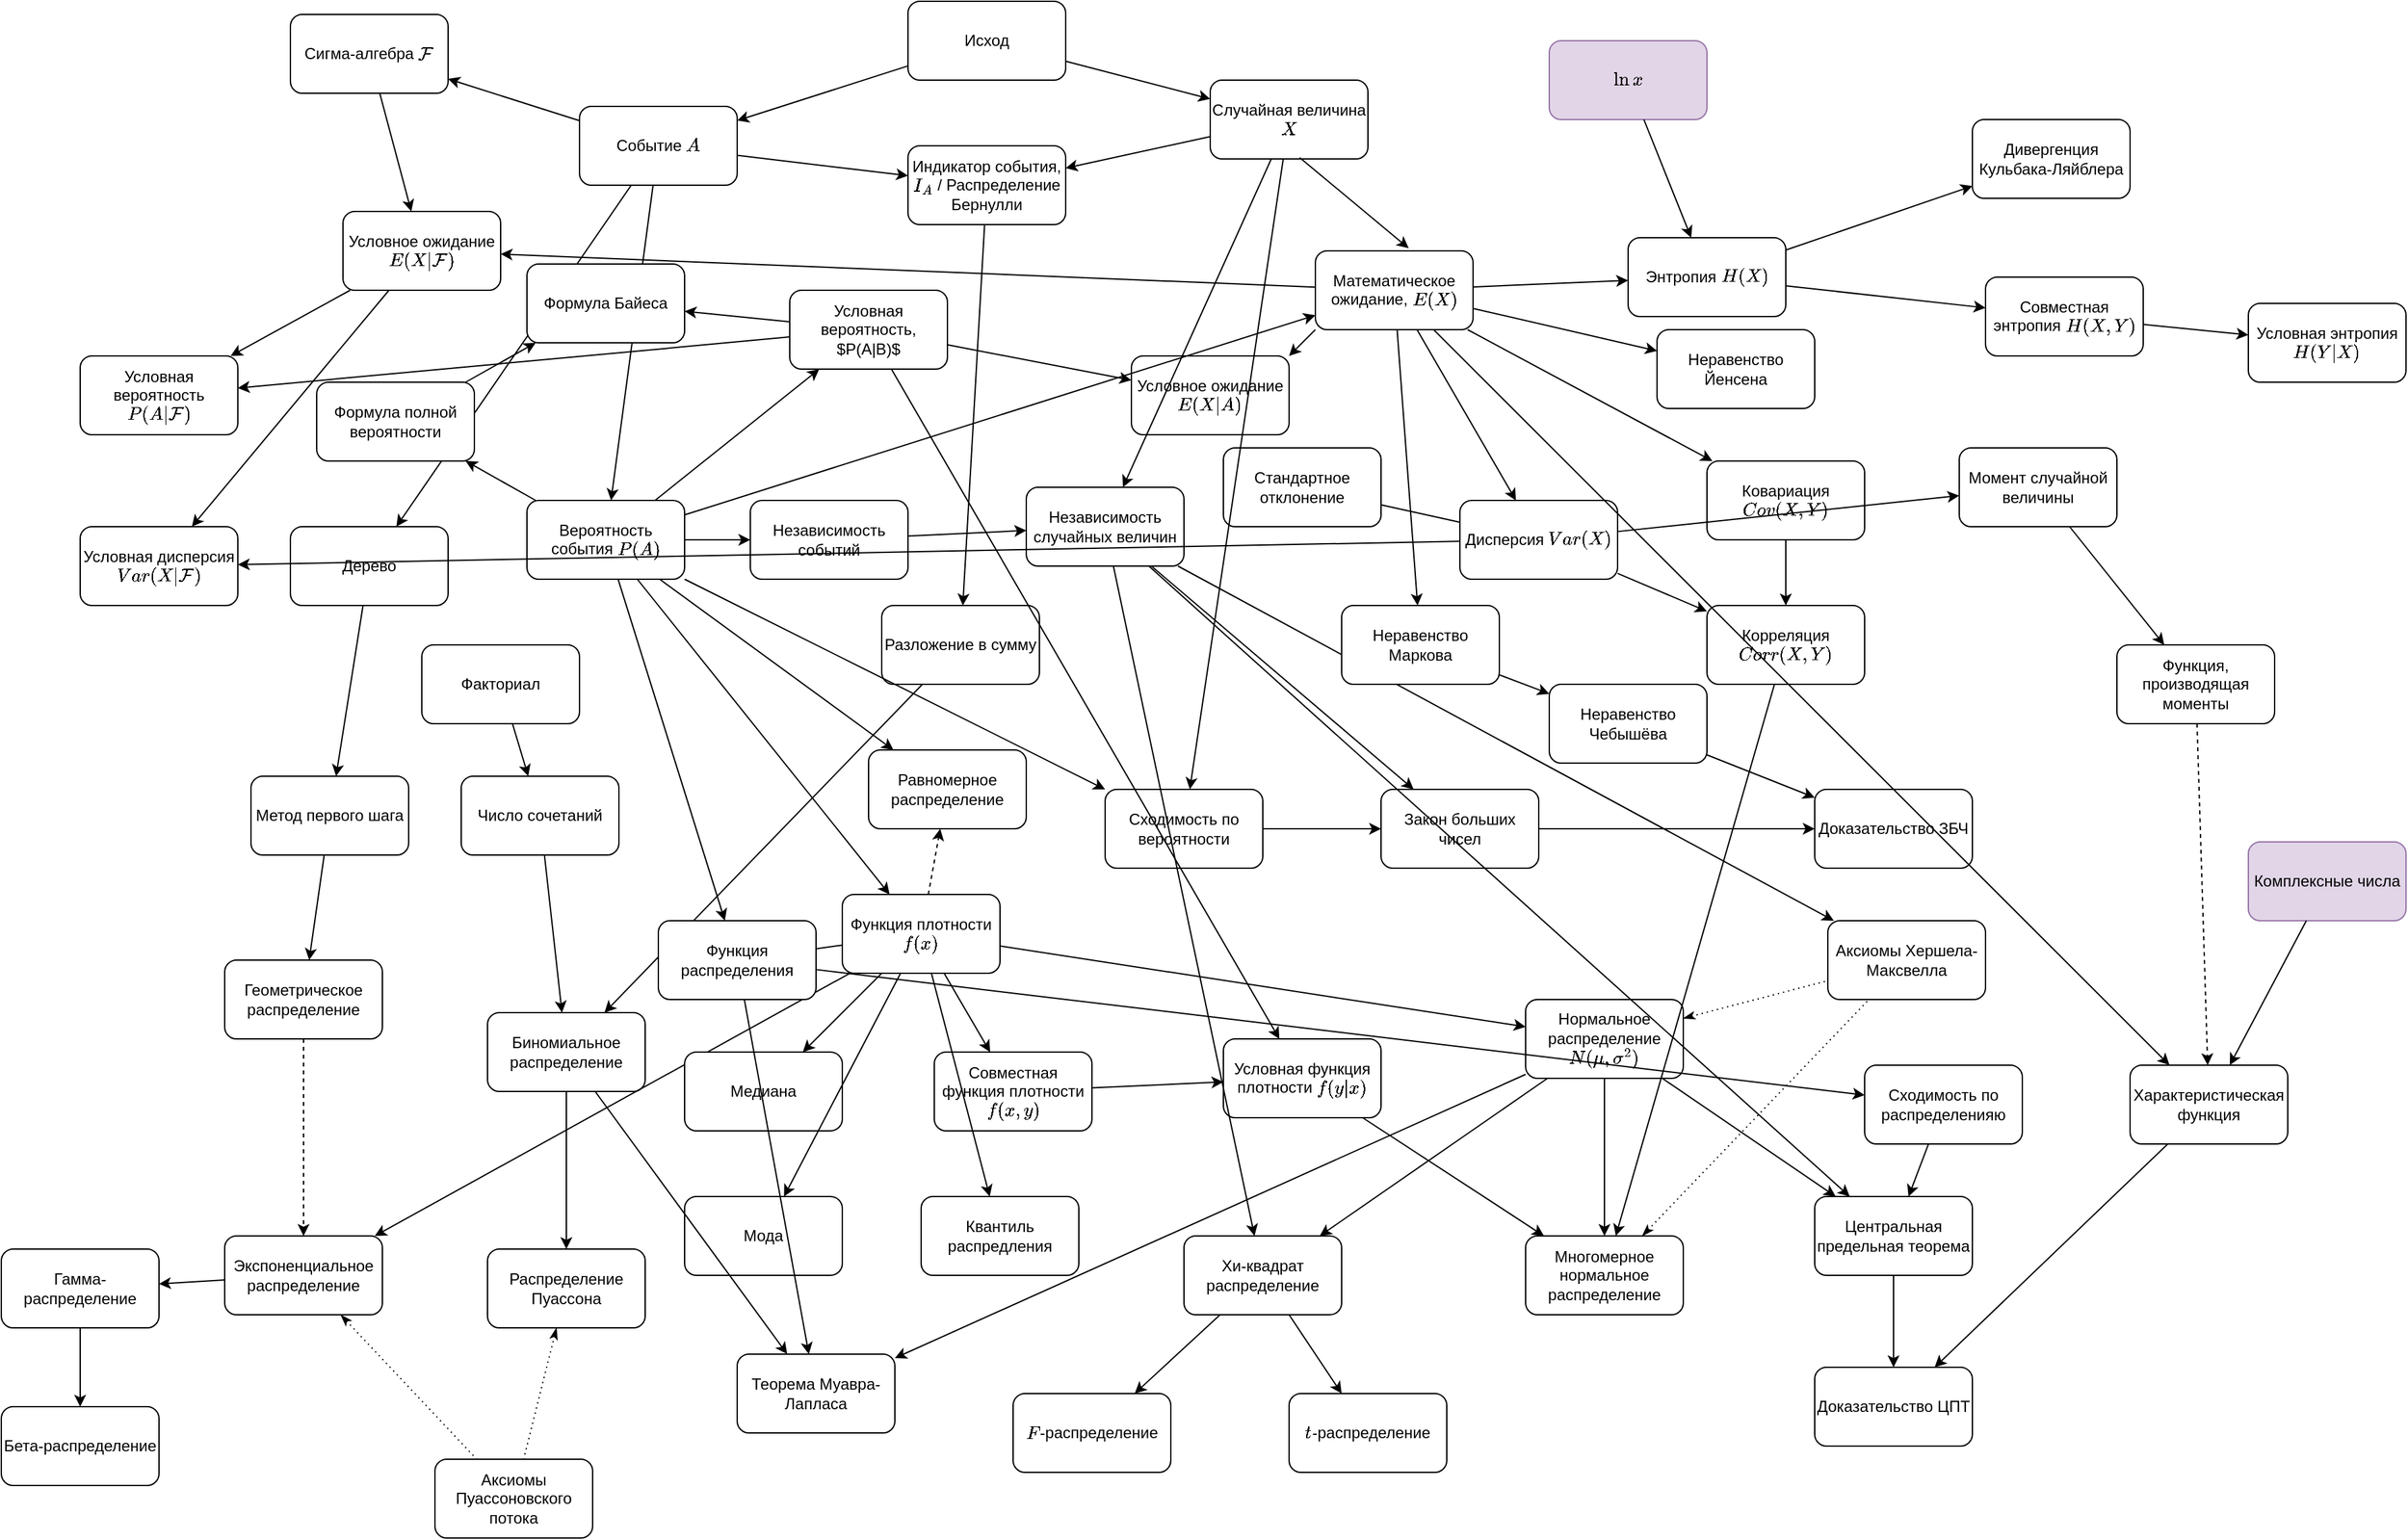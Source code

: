 <mxfile version="14.6.13" type="device"><diagram name="Page-1" id="42789a77-a242-8287-6e28-9cd8cfd52e62"><mxGraphModel dx="3438" dy="853" grid="1" gridSize="10" guides="1" tooltips="1" connect="1" arrows="1" fold="1" page="1" pageScale="1" pageWidth="2336" pageHeight="1654" background="#ffffff" math="1" shadow="0"><root><mxCell id="0"/><mxCell id="1" parent="0"/><mxCell id="bSrg5COY_HBtnpbsd96A-5" style="rounded=0;orthogonalLoop=1;jettySize=auto;html=1;" parent="1" source="bSrg5COY_HBtnpbsd96A-1" target="bSrg5COY_HBtnpbsd96A-2" edge="1"><mxGeometry relative="1" as="geometry"/></mxCell><mxCell id="bSrg5COY_HBtnpbsd96A-7" style="edgeStyle=none;rounded=0;orthogonalLoop=1;jettySize=auto;html=1;" parent="1" source="bSrg5COY_HBtnpbsd96A-1" target="bSrg5COY_HBtnpbsd96A-3" edge="1"><mxGeometry relative="1" as="geometry"/></mxCell><mxCell id="bSrg5COY_HBtnpbsd96A-1" value="Исход" style="rounded=1;whiteSpace=wrap;html=1;" parent="1" vertex="1"><mxGeometry x="500" y="440" width="120" height="60" as="geometry"/></mxCell><mxCell id="bSrg5COY_HBtnpbsd96A-2" value="Событие \(A\)" style="rounded=1;whiteSpace=wrap;html=1;" parent="1" vertex="1"><mxGeometry x="250" y="520" width="120" height="60" as="geometry"/></mxCell><mxCell id="bSrg5COY_HBtnpbsd96A-3" value="Случайная величина \(X\)" style="rounded=1;whiteSpace=wrap;html=1;" parent="1" vertex="1"><mxGeometry x="730" y="500" width="120" height="60" as="geometry"/></mxCell><mxCell id="bSrg5COY_HBtnpbsd96A-8" value="Математическое ожидание, \(E(X)\)" style="rounded=1;whiteSpace=wrap;html=1;" parent="1" vertex="1"><mxGeometry x="810" y="630" width="120" height="60" as="geometry"/></mxCell><mxCell id="bSrg5COY_HBtnpbsd96A-47" style="edgeStyle=none;rounded=0;orthogonalLoop=1;jettySize=auto;html=1;" parent="1" source="bSrg5COY_HBtnpbsd96A-9" target="bSrg5COY_HBtnpbsd96A-43" edge="1"><mxGeometry relative="1" as="geometry"/></mxCell><mxCell id="bSrg5COY_HBtnpbsd96A-9" value="Вероятность события \(P(A)\)" style="rounded=1;whiteSpace=wrap;html=1;" parent="1" vertex="1"><mxGeometry x="210" y="820" width="120" height="60" as="geometry"/></mxCell><mxCell id="bSrg5COY_HBtnpbsd96A-10" value="Дерево" style="rounded=1;whiteSpace=wrap;html=1;" parent="1" vertex="1"><mxGeometry x="30" y="840" width="120" height="60" as="geometry"/></mxCell><mxCell id="bSrg5COY_HBtnpbsd96A-11" value="Условная вероятность, $P(A|B)$" style="rounded=1;whiteSpace=wrap;html=1;" parent="1" vertex="1"><mxGeometry x="410" y="660" width="120" height="60" as="geometry"/></mxCell><mxCell id="bSrg5COY_HBtnpbsd96A-12" value="Метод первого шага" style="rounded=1;whiteSpace=wrap;html=1;" parent="1" vertex="1"><mxGeometry y="1030" width="120" height="60" as="geometry"/></mxCell><mxCell id="bSrg5COY_HBtnpbsd96A-13" value="" style="endArrow=classic;html=1;" parent="1" source="bSrg5COY_HBtnpbsd96A-10" target="bSrg5COY_HBtnpbsd96A-12" edge="1"><mxGeometry width="50" height="50" relative="1" as="geometry"><mxPoint x="510" y="800" as="sourcePoint"/><mxPoint x="560" y="750" as="targetPoint"/></mxGeometry></mxCell><mxCell id="bSrg5COY_HBtnpbsd96A-14" value="" style="endArrow=classic;html=1;" parent="1" source="bSrg5COY_HBtnpbsd96A-2" target="bSrg5COY_HBtnpbsd96A-9" edge="1"><mxGeometry width="50" height="50" relative="1" as="geometry"><mxPoint x="490" y="800" as="sourcePoint"/><mxPoint x="540" y="750" as="targetPoint"/></mxGeometry></mxCell><mxCell id="bSrg5COY_HBtnpbsd96A-16" value="" style="endArrow=classic;html=1;" parent="1" source="bSrg5COY_HBtnpbsd96A-9" target="bSrg5COY_HBtnpbsd96A-11" edge="1"><mxGeometry width="50" height="50" relative="1" as="geometry"><mxPoint x="420" y="780" as="sourcePoint"/><mxPoint x="470" y="730" as="targetPoint"/></mxGeometry></mxCell><mxCell id="bSrg5COY_HBtnpbsd96A-17" value="" style="endArrow=classic;html=1;exitX=0.567;exitY=0.983;exitDx=0;exitDy=0;exitPerimeter=0;entryX=0.592;entryY=-0.033;entryDx=0;entryDy=0;entryPerimeter=0;" parent="1" source="bSrg5COY_HBtnpbsd96A-3" target="bSrg5COY_HBtnpbsd96A-8" edge="1"><mxGeometry width="50" height="50" relative="1" as="geometry"><mxPoint x="400" y="780" as="sourcePoint"/><mxPoint x="450" y="730" as="targetPoint"/></mxGeometry></mxCell><mxCell id="bSrg5COY_HBtnpbsd96A-18" value="Индикатор события, \(I_A\) / Распределение Бернулли" style="rounded=1;whiteSpace=wrap;html=1;" parent="1" vertex="1"><mxGeometry x="500" y="550" width="120" height="60" as="geometry"/></mxCell><mxCell id="bSrg5COY_HBtnpbsd96A-19" value="" style="endArrow=classic;html=1;" parent="1" source="bSrg5COY_HBtnpbsd96A-2" target="bSrg5COY_HBtnpbsd96A-18" edge="1"><mxGeometry width="50" height="50" relative="1" as="geometry"><mxPoint x="400" y="760" as="sourcePoint"/><mxPoint x="450" y="710" as="targetPoint"/></mxGeometry></mxCell><mxCell id="bSrg5COY_HBtnpbsd96A-20" value="" style="endArrow=classic;html=1;" parent="1" source="bSrg5COY_HBtnpbsd96A-3" target="bSrg5COY_HBtnpbsd96A-18" edge="1"><mxGeometry width="50" height="50" relative="1" as="geometry"><mxPoint x="400" y="760" as="sourcePoint"/><mxPoint x="650" y="600" as="targetPoint"/></mxGeometry></mxCell><mxCell id="bSrg5COY_HBtnpbsd96A-21" value="Разложение в сумму" style="rounded=1;whiteSpace=wrap;html=1;" parent="1" vertex="1"><mxGeometry x="480" y="900" width="120" height="60" as="geometry"/></mxCell><mxCell id="bSrg5COY_HBtnpbsd96A-22" value="" style="endArrow=classic;html=1;" parent="1" source="bSrg5COY_HBtnpbsd96A-18" target="bSrg5COY_HBtnpbsd96A-21" edge="1"><mxGeometry width="50" height="50" relative="1" as="geometry"><mxPoint x="410" y="750" as="sourcePoint"/><mxPoint x="460" y="700" as="targetPoint"/></mxGeometry></mxCell><mxCell id="bSrg5COY_HBtnpbsd96A-23" value="Условное ожидание \(E(X|A)\)" style="rounded=1;whiteSpace=wrap;html=1;" parent="1" vertex="1"><mxGeometry x="670" y="710" width="120" height="60" as="geometry"/></mxCell><mxCell id="bSrg5COY_HBtnpbsd96A-24" value="" style="endArrow=classic;html=1;" parent="1" source="bSrg5COY_HBtnpbsd96A-11" target="bSrg5COY_HBtnpbsd96A-23" edge="1"><mxGeometry width="50" height="50" relative="1" as="geometry"><mxPoint x="440" y="720" as="sourcePoint"/><mxPoint x="490" y="670" as="targetPoint"/></mxGeometry></mxCell><mxCell id="bSrg5COY_HBtnpbsd96A-25" value="" style="endArrow=classic;html=1;exitX=0;exitY=1;exitDx=0;exitDy=0;entryX=1;entryY=0;entryDx=0;entryDy=0;" parent="1" source="bSrg5COY_HBtnpbsd96A-8" target="bSrg5COY_HBtnpbsd96A-23" edge="1"><mxGeometry width="50" height="50" relative="1" as="geometry"><mxPoint x="440" y="720" as="sourcePoint"/><mxPoint x="710" y="780" as="targetPoint"/></mxGeometry></mxCell><mxCell id="bSrg5COY_HBtnpbsd96A-26" value="Сигма-алгебра \(\mathcal F\)" style="rounded=1;whiteSpace=wrap;html=1;" parent="1" vertex="1"><mxGeometry x="30" y="450" width="120" height="60" as="geometry"/></mxCell><mxCell id="bSrg5COY_HBtnpbsd96A-27" value="" style="endArrow=classic;html=1;" parent="1" source="bSrg5COY_HBtnpbsd96A-2" target="bSrg5COY_HBtnpbsd96A-26" edge="1"><mxGeometry width="50" height="50" relative="1" as="geometry"><mxPoint x="420" y="710" as="sourcePoint"/><mxPoint x="470" y="660" as="targetPoint"/></mxGeometry></mxCell><mxCell id="bSrg5COY_HBtnpbsd96A-28" value="Дисперсия \(Var(X)\)" style="rounded=1;whiteSpace=wrap;html=1;" parent="1" vertex="1"><mxGeometry x="920" y="820" width="120" height="60" as="geometry"/></mxCell><mxCell id="bSrg5COY_HBtnpbsd96A-51" style="edgeStyle=none;rounded=0;orthogonalLoop=1;jettySize=auto;html=1;" parent="1" source="bSrg5COY_HBtnpbsd96A-29" target="bSrg5COY_HBtnpbsd96A-52" edge="1"><mxGeometry relative="1" as="geometry"><mxPoint x="1260" y="750" as="targetPoint"/></mxGeometry></mxCell><mxCell id="bSrg5COY_HBtnpbsd96A-55" style="edgeStyle=none;rounded=0;orthogonalLoop=1;jettySize=auto;html=1;" parent="1" source="bSrg5COY_HBtnpbsd96A-29" target="bSrg5COY_HBtnpbsd96A-56" edge="1"><mxGeometry relative="1" as="geometry"><mxPoint x="1380" y="690" as="targetPoint"/></mxGeometry></mxCell><mxCell id="bSrg5COY_HBtnpbsd96A-29" value="Энтропия \(H(X)\)" style="rounded=1;whiteSpace=wrap;html=1;" parent="1" vertex="1"><mxGeometry x="1048" y="620" width="120" height="60" as="geometry"/></mxCell><mxCell id="bSrg5COY_HBtnpbsd96A-30" value="" style="endArrow=classic;html=1;" parent="1" source="bSrg5COY_HBtnpbsd96A-8" target="bSrg5COY_HBtnpbsd96A-29" edge="1"><mxGeometry width="50" height="50" relative="1" as="geometry"><mxPoint x="1020" y="780" as="sourcePoint"/><mxPoint x="1130" y="650" as="targetPoint"/></mxGeometry></mxCell><mxCell id="bSrg5COY_HBtnpbsd96A-32" value="Ковариация \(Cov(X, Y)\)" style="rounded=1;whiteSpace=wrap;html=1;" parent="1" vertex="1"><mxGeometry x="1108" y="790" width="120" height="60" as="geometry"/></mxCell><mxCell id="bSrg5COY_HBtnpbsd96A-33" value="" style="endArrow=classic;html=1;" parent="1" source="bSrg5COY_HBtnpbsd96A-8" target="bSrg5COY_HBtnpbsd96A-32" edge="1"><mxGeometry width="50" height="50" relative="1" as="geometry"><mxPoint x="880" y="760" as="sourcePoint"/><mxPoint x="930" y="710" as="targetPoint"/></mxGeometry></mxCell><mxCell id="bSrg5COY_HBtnpbsd96A-34" value="Корреляция &lt;br&gt;\(Corr(X, Y)\)" style="rounded=1;whiteSpace=wrap;html=1;" parent="1" vertex="1"><mxGeometry x="1108" y="900" width="120" height="60" as="geometry"/></mxCell><mxCell id="bSrg5COY_HBtnpbsd96A-35" value="" style="endArrow=classic;html=1;" parent="1" source="bSrg5COY_HBtnpbsd96A-28" target="bSrg5COY_HBtnpbsd96A-34" edge="1"><mxGeometry width="50" height="50" relative="1" as="geometry"><mxPoint x="880" y="750" as="sourcePoint"/><mxPoint x="930" y="700" as="targetPoint"/></mxGeometry></mxCell><mxCell id="bSrg5COY_HBtnpbsd96A-36" value="" style="endArrow=classic;html=1;" parent="1" source="bSrg5COY_HBtnpbsd96A-32" target="bSrg5COY_HBtnpbsd96A-34" edge="1"><mxGeometry width="50" height="50" relative="1" as="geometry"><mxPoint x="880" y="760" as="sourcePoint"/><mxPoint x="930" y="710" as="targetPoint"/></mxGeometry></mxCell><mxCell id="bSrg5COY_HBtnpbsd96A-37" value="Стандартное отклонение" style="rounded=1;whiteSpace=wrap;html=1;" parent="1" vertex="1"><mxGeometry x="740" y="780" width="120" height="60" as="geometry"/></mxCell><mxCell id="bSrg5COY_HBtnpbsd96A-39" value="" style="endArrow=none;html=1;" parent="1" source="bSrg5COY_HBtnpbsd96A-37" target="bSrg5COY_HBtnpbsd96A-28" edge="1"><mxGeometry width="50" height="50" relative="1" as="geometry"><mxPoint x="1070" y="670" as="sourcePoint"/><mxPoint x="1120" y="620" as="targetPoint"/></mxGeometry></mxCell><mxCell id="bSrg5COY_HBtnpbsd96A-40" value="Независимость событий" style="rounded=1;whiteSpace=wrap;html=1;" parent="1" vertex="1"><mxGeometry x="380" y="820" width="120" height="60" as="geometry"/></mxCell><mxCell id="bSrg5COY_HBtnpbsd96A-41" value="" style="endArrow=classic;html=1;" parent="1" source="bSrg5COY_HBtnpbsd96A-9" target="bSrg5COY_HBtnpbsd96A-40" edge="1"><mxGeometry width="50" height="50" relative="1" as="geometry"><mxPoint x="490" y="860" as="sourcePoint"/><mxPoint x="540" y="810" as="targetPoint"/></mxGeometry></mxCell><mxCell id="bSrg5COY_HBtnpbsd96A-42" value="" style="endArrow=classic;html=1;" parent="1" source="bSrg5COY_HBtnpbsd96A-2" target="bSrg5COY_HBtnpbsd96A-10" edge="1"><mxGeometry width="50" height="50" relative="1" as="geometry"><mxPoint x="480" y="850" as="sourcePoint"/><mxPoint x="530" y="800" as="targetPoint"/></mxGeometry></mxCell><mxCell id="bSrg5COY_HBtnpbsd96A-43" value="Функция плотности \(f(x)\)" style="rounded=1;whiteSpace=wrap;html=1;" parent="1" vertex="1"><mxGeometry x="450" y="1120" width="120" height="60" as="geometry"/></mxCell><mxCell id="bSrg5COY_HBtnpbsd96A-49" style="edgeStyle=none;rounded=0;orthogonalLoop=1;jettySize=auto;html=1;" parent="1" source="bSrg5COY_HBtnpbsd96A-44" target="bSrg5COY_HBtnpbsd96A-45" edge="1"><mxGeometry relative="1" as="geometry"><mxPoint x="790" y="1260" as="targetPoint"/></mxGeometry></mxCell><mxCell id="bSrg5COY_HBtnpbsd96A-44" value="Совместная функция плотности \(f(x, y)\)" style="rounded=1;whiteSpace=wrap;html=1;" parent="1" vertex="1"><mxGeometry x="520" y="1240" width="120" height="60" as="geometry"/></mxCell><mxCell id="bSrg5COY_HBtnpbsd96A-45" value="Условная функция плотности \(f(y|x)\)" style="rounded=1;whiteSpace=wrap;html=1;" parent="1" vertex="1"><mxGeometry x="740" y="1230" width="120" height="60" as="geometry"/></mxCell><mxCell id="bSrg5COY_HBtnpbsd96A-46" value="" style="endArrow=classic;html=1;" parent="1" source="bSrg5COY_HBtnpbsd96A-43" target="bSrg5COY_HBtnpbsd96A-44" edge="1"><mxGeometry width="50" height="50" relative="1" as="geometry"><mxPoint x="610" y="1030" as="sourcePoint"/><mxPoint x="660" y="980" as="targetPoint"/></mxGeometry></mxCell><mxCell id="bSrg5COY_HBtnpbsd96A-53" style="edgeStyle=none;rounded=0;orthogonalLoop=1;jettySize=auto;html=1;" parent="1" source="bSrg5COY_HBtnpbsd96A-52" target="bSrg5COY_HBtnpbsd96A-54" edge="1"><mxGeometry relative="1" as="geometry"><mxPoint x="1320" y="850" as="targetPoint"/></mxGeometry></mxCell><mxCell id="bSrg5COY_HBtnpbsd96A-52" value="Совместная энтропия \(H(X, Y)\)" style="rounded=1;whiteSpace=wrap;html=1;" parent="1" vertex="1"><mxGeometry x="1320" y="650" width="120" height="60" as="geometry"/></mxCell><mxCell id="bSrg5COY_HBtnpbsd96A-54" value="Условная энтропия \(H(Y|X)\)" style="rounded=1;whiteSpace=wrap;html=1;" parent="1" vertex="1"><mxGeometry x="1520" y="670" width="120" height="60" as="geometry"/></mxCell><mxCell id="bSrg5COY_HBtnpbsd96A-56" value="Дивергенция Кульбака-Ляйблера" style="rounded=1;whiteSpace=wrap;html=1;" parent="1" vertex="1"><mxGeometry x="1310" y="530" width="120" height="60" as="geometry"/></mxCell><mxCell id="bSrg5COY_HBtnpbsd96A-66" style="edgeStyle=none;rounded=0;orthogonalLoop=1;jettySize=auto;html=1;startArrow=none;startFill=0;strokeWidth=1;" parent="1" source="bSrg5COY_HBtnpbsd96A-57" target="bSrg5COY_HBtnpbsd96A-67" edge="1"><mxGeometry relative="1" as="geometry"><mxPoint x="770" y="1420" as="targetPoint"/></mxGeometry></mxCell><mxCell id="bSrg5COY_HBtnpbsd96A-57" value="Нормальное распределение \(N(\mu, \sigma^2)\)" style="rounded=1;whiteSpace=wrap;html=1;" parent="1" vertex="1"><mxGeometry x="970" y="1200" width="120" height="60" as="geometry"/></mxCell><mxCell id="bSrg5COY_HBtnpbsd96A-58" value="Аксиомы Хершела-Максвелла" style="rounded=1;whiteSpace=wrap;html=1;" parent="1" vertex="1"><mxGeometry x="1200" y="1140" width="120" height="60" as="geometry"/></mxCell><mxCell id="bSrg5COY_HBtnpbsd96A-59" value="Многомерное нормальное распределение" style="rounded=1;whiteSpace=wrap;html=1;" parent="1" vertex="1"><mxGeometry x="970" y="1380" width="120" height="60" as="geometry"/></mxCell><mxCell id="bSrg5COY_HBtnpbsd96A-60" value="" style="endArrow=classic;html=1;entryX=0.5;entryY=0;entryDx=0;entryDy=0;" parent="1" source="bSrg5COY_HBtnpbsd96A-57" target="bSrg5COY_HBtnpbsd96A-59" edge="1"><mxGeometry width="50" height="50" relative="1" as="geometry"><mxPoint x="1010" y="1200" as="sourcePoint"/><mxPoint x="1060" y="1150" as="targetPoint"/></mxGeometry></mxCell><mxCell id="bSrg5COY_HBtnpbsd96A-61" value="" style="endArrow=classic;html=1;" parent="1" source="bSrg5COY_HBtnpbsd96A-8" target="bSrg5COY_HBtnpbsd96A-28" edge="1"><mxGeometry width="50" height="50" relative="1" as="geometry"><mxPoint x="970" y="890" as="sourcePoint"/><mxPoint x="1020" y="840" as="targetPoint"/></mxGeometry></mxCell><mxCell id="bSrg5COY_HBtnpbsd96A-63" value="" style="endArrow=none;dashed=1;html=1;dashPattern=1 3;strokeWidth=1;startArrow=classicThin;startFill=1;" parent="1" source="bSrg5COY_HBtnpbsd96A-57" target="bSrg5COY_HBtnpbsd96A-58" edge="1"><mxGeometry width="50" height="50" relative="1" as="geometry"><mxPoint x="940" y="1430" as="sourcePoint"/><mxPoint x="990" y="1380" as="targetPoint"/></mxGeometry></mxCell><mxCell id="bSrg5COY_HBtnpbsd96A-65" value="" style="endArrow=none;dashed=1;html=1;dashPattern=1 3;strokeWidth=1;startArrow=classicThin;startFill=1;" parent="1" source="bSrg5COY_HBtnpbsd96A-59" target="bSrg5COY_HBtnpbsd96A-58" edge="1"><mxGeometry width="50" height="50" relative="1" as="geometry"><mxPoint x="1100" y="1209.565" as="sourcePoint"/><mxPoint x="1210" y="1190.435" as="targetPoint"/></mxGeometry></mxCell><mxCell id="bSrg5COY_HBtnpbsd96A-67" value="Хи-квадрат распределение" style="rounded=1;whiteSpace=wrap;html=1;" parent="1" vertex="1"><mxGeometry x="710" y="1380" width="120" height="60" as="geometry"/></mxCell><mxCell id="bSrg5COY_HBtnpbsd96A-68" value="Закон больших чисел" style="rounded=1;whiteSpace=wrap;html=1;" parent="1" vertex="1"><mxGeometry x="860" y="1040" width="120" height="60" as="geometry"/></mxCell><mxCell id="bSrg5COY_HBtnpbsd96A-69" value="Сходимость по вероятности" style="rounded=1;whiteSpace=wrap;html=1;" parent="1" vertex="1"><mxGeometry x="650" y="1040" width="120" height="60" as="geometry"/></mxCell><mxCell id="bSrg5COY_HBtnpbsd96A-70" value="" style="endArrow=classic;html=1;strokeWidth=1;" parent="1" source="bSrg5COY_HBtnpbsd96A-69" target="bSrg5COY_HBtnpbsd96A-68" edge="1"><mxGeometry width="50" height="50" relative="1" as="geometry"><mxPoint x="700" y="1210" as="sourcePoint"/><mxPoint x="750" y="1160" as="targetPoint"/></mxGeometry></mxCell><mxCell id="bSrg5COY_HBtnpbsd96A-71" value="Центральная предельная теорема" style="rounded=1;whiteSpace=wrap;html=1;" parent="1" vertex="1"><mxGeometry x="1190" y="1350" width="120" height="60" as="geometry"/></mxCell><mxCell id="bSrg5COY_HBtnpbsd96A-72" value="" style="endArrow=classic;html=1;strokeWidth=1;" parent="1" source="bSrg5COY_HBtnpbsd96A-57" target="bSrg5COY_HBtnpbsd96A-71" edge="1"><mxGeometry width="50" height="50" relative="1" as="geometry"><mxPoint x="1000" y="1410" as="sourcePoint"/><mxPoint x="1050" y="1360" as="targetPoint"/></mxGeometry></mxCell><mxCell id="bSrg5COY_HBtnpbsd96A-73" value="" style="endArrow=classic;html=1;strokeWidth=1;" parent="1" source="bSrg5COY_HBtnpbsd96A-43" target="bSrg5COY_HBtnpbsd96A-57" edge="1"><mxGeometry width="50" height="50" relative="1" as="geometry"><mxPoint x="870" y="1340" as="sourcePoint"/><mxPoint x="920" y="1290" as="targetPoint"/></mxGeometry></mxCell><mxCell id="bSrg5COY_HBtnpbsd96A-74" value="\(F\)-распределение" style="rounded=1;whiteSpace=wrap;html=1;" parent="1" vertex="1"><mxGeometry x="580" y="1500" width="120" height="60" as="geometry"/></mxCell><mxCell id="bSrg5COY_HBtnpbsd96A-75" value="\(t\)-распределение" style="rounded=1;whiteSpace=wrap;html=1;" parent="1" vertex="1"><mxGeometry x="790" y="1500" width="120" height="60" as="geometry"/></mxCell><mxCell id="bSrg5COY_HBtnpbsd96A-76" value="" style="endArrow=classic;html=1;strokeWidth=1;" parent="1" source="bSrg5COY_HBtnpbsd96A-67" target="bSrg5COY_HBtnpbsd96A-75" edge="1"><mxGeometry width="50" height="50" relative="1" as="geometry"><mxPoint x="830" y="1560" as="sourcePoint"/><mxPoint x="880" y="1510" as="targetPoint"/></mxGeometry></mxCell><mxCell id="bSrg5COY_HBtnpbsd96A-77" value="" style="endArrow=classic;html=1;strokeWidth=1;" parent="1" source="bSrg5COY_HBtnpbsd96A-67" target="bSrg5COY_HBtnpbsd96A-74" edge="1"><mxGeometry width="50" height="50" relative="1" as="geometry"><mxPoint x="830" y="1550" as="sourcePoint"/><mxPoint x="880" y="1500" as="targetPoint"/></mxGeometry></mxCell><mxCell id="bSrg5COY_HBtnpbsd96A-78" value="" style="endArrow=classic;html=1;strokeWidth=1;" parent="1" source="bSrg5COY_HBtnpbsd96A-45" target="bSrg5COY_HBtnpbsd96A-59" edge="1"><mxGeometry width="50" height="50" relative="1" as="geometry"><mxPoint x="800" y="1530" as="sourcePoint"/><mxPoint x="850" y="1480" as="targetPoint"/></mxGeometry></mxCell><mxCell id="bSrg5COY_HBtnpbsd96A-79" value="Независимость случайных величин" style="rounded=1;whiteSpace=wrap;html=1;" parent="1" vertex="1"><mxGeometry x="590" y="810" width="120" height="60" as="geometry"/></mxCell><mxCell id="bSrg5COY_HBtnpbsd96A-80" value="" style="endArrow=classic;html=1;strokeWidth=1;" parent="1" source="bSrg5COY_HBtnpbsd96A-40" target="bSrg5COY_HBtnpbsd96A-79" edge="1"><mxGeometry width="50" height="50" relative="1" as="geometry"><mxPoint x="590" y="890" as="sourcePoint"/><mxPoint x="640" y="840" as="targetPoint"/></mxGeometry></mxCell><mxCell id="bSrg5COY_HBtnpbsd96A-81" value="" style="endArrow=classic;html=1;strokeWidth=1;" parent="1" source="bSrg5COY_HBtnpbsd96A-3" target="bSrg5COY_HBtnpbsd96A-79" edge="1"><mxGeometry width="50" height="50" relative="1" as="geometry"><mxPoint x="590" y="890" as="sourcePoint"/><mxPoint x="640" y="840" as="targetPoint"/></mxGeometry></mxCell><mxCell id="bSrg5COY_HBtnpbsd96A-82" value="" style="endArrow=classic;html=1;strokeWidth=1;" parent="1" source="bSrg5COY_HBtnpbsd96A-79" target="bSrg5COY_HBtnpbsd96A-58" edge="1"><mxGeometry width="50" height="50" relative="1" as="geometry"><mxPoint x="760" y="1170" as="sourcePoint"/><mxPoint x="810" y="1120" as="targetPoint"/></mxGeometry></mxCell><mxCell id="bSrg5COY_HBtnpbsd96A-83" value="" style="endArrow=classic;html=1;strokeWidth=1;" parent="1" source="bSrg5COY_HBtnpbsd96A-79" target="bSrg5COY_HBtnpbsd96A-68" edge="1"><mxGeometry width="50" height="50" relative="1" as="geometry"><mxPoint x="750" y="1170" as="sourcePoint"/><mxPoint x="800" y="1120" as="targetPoint"/></mxGeometry></mxCell><mxCell id="bSrg5COY_HBtnpbsd96A-84" value="" style="endArrow=classic;html=1;strokeWidth=1;" parent="1" source="bSrg5COY_HBtnpbsd96A-79" target="bSrg5COY_HBtnpbsd96A-67" edge="1"><mxGeometry width="50" height="50" relative="1" as="geometry"><mxPoint x="740" y="1170" as="sourcePoint"/><mxPoint x="770" y="1420" as="targetPoint"/></mxGeometry></mxCell><mxCell id="bSrg5COY_HBtnpbsd96A-85" value="" style="endArrow=classic;html=1;strokeWidth=1;" parent="1" source="bSrg5COY_HBtnpbsd96A-79" target="bSrg5COY_HBtnpbsd96A-71" edge="1"><mxGeometry width="50" height="50" relative="1" as="geometry"><mxPoint x="730" y="1170" as="sourcePoint"/><mxPoint x="780" y="1120" as="targetPoint"/></mxGeometry></mxCell><mxCell id="bSrg5COY_HBtnpbsd96A-86" value="" style="endArrow=classic;html=1;strokeWidth=1;" parent="1" source="bSrg5COY_HBtnpbsd96A-11" target="bSrg5COY_HBtnpbsd96A-45" edge="1"><mxGeometry width="50" height="50" relative="1" as="geometry"><mxPoint x="460" y="1050" as="sourcePoint"/><mxPoint x="510" y="1000" as="targetPoint"/></mxGeometry></mxCell><mxCell id="bSrg5COY_HBtnpbsd96A-87" value="" style="endArrow=classic;html=1;strokeWidth=1;" parent="1" source="bSrg5COY_HBtnpbsd96A-34" target="bSrg5COY_HBtnpbsd96A-59" edge="1"><mxGeometry width="50" height="50" relative="1" as="geometry"><mxPoint x="840" y="1200" as="sourcePoint"/><mxPoint x="890" y="1150" as="targetPoint"/></mxGeometry></mxCell><mxCell id="bSrg5COY_HBtnpbsd96A-88" value="Биномиальное распределение" style="rounded=1;whiteSpace=wrap;html=1;" parent="1" vertex="1"><mxGeometry x="180" y="1210" width="120" height="60" as="geometry"/></mxCell><mxCell id="bSrg5COY_HBtnpbsd96A-89" value="" style="endArrow=classic;html=1;strokeWidth=1;" parent="1" source="bSrg5COY_HBtnpbsd96A-21" target="bSrg5COY_HBtnpbsd96A-88" edge="1"><mxGeometry width="50" height="50" relative="1" as="geometry"><mxPoint x="600" y="1260" as="sourcePoint"/><mxPoint x="650" y="1210" as="targetPoint"/></mxGeometry></mxCell><mxCell id="bSrg5COY_HBtnpbsd96A-90" value="Распределение Пуассона" style="rounded=1;whiteSpace=wrap;html=1;" parent="1" vertex="1"><mxGeometry x="180" y="1390" width="120" height="60" as="geometry"/></mxCell><mxCell id="bSrg5COY_HBtnpbsd96A-91" value="" style="endArrow=classic;html=1;strokeWidth=1;" parent="1" source="bSrg5COY_HBtnpbsd96A-88" target="bSrg5COY_HBtnpbsd96A-90" edge="1"><mxGeometry width="50" height="50" relative="1" as="geometry"><mxPoint x="560" y="1240" as="sourcePoint"/><mxPoint x="610" y="1190" as="targetPoint"/></mxGeometry></mxCell><mxCell id="bSrg5COY_HBtnpbsd96A-92" value="" style="endArrow=classic;html=1;strokeWidth=1;" parent="1" source="bSrg5COY_HBtnpbsd96A-12" target="bSrg5COY_HBtnpbsd96A-93" edge="1"><mxGeometry width="50" height="50" relative="1" as="geometry"><mxPoint x="460" y="1280" as="sourcePoint"/><mxPoint x="130" y="1210" as="targetPoint"/></mxGeometry></mxCell><mxCell id="bSrg5COY_HBtnpbsd96A-93" value="Геометрическое распределение" style="rounded=1;whiteSpace=wrap;html=1;" parent="1" vertex="1"><mxGeometry x="-20" y="1170" width="120" height="60" as="geometry"/></mxCell><mxCell id="bSrg5COY_HBtnpbsd96A-94" value="Экспоненциальное распределение" style="rounded=1;whiteSpace=wrap;html=1;" parent="1" vertex="1"><mxGeometry x="-20" y="1380" width="120" height="60" as="geometry"/></mxCell><mxCell id="bSrg5COY_HBtnpbsd96A-95" value="" style="endArrow=classic;html=1;strokeWidth=1;" parent="1" source="bSrg5COY_HBtnpbsd96A-43" target="bSrg5COY_HBtnpbsd96A-94" edge="1"><mxGeometry width="50" height="50" relative="1" as="geometry"><mxPoint x="440" y="1260" as="sourcePoint"/><mxPoint x="490" y="1210" as="targetPoint"/></mxGeometry></mxCell><mxCell id="bSrg5COY_HBtnpbsd96A-96" value="Число сочетаний" style="rounded=1;whiteSpace=wrap;html=1;" parent="1" vertex="1"><mxGeometry x="160" y="1030" width="120" height="60" as="geometry"/></mxCell><mxCell id="bSrg5COY_HBtnpbsd96A-97" value="" style="endArrow=classic;html=1;strokeWidth=1;" parent="1" source="bSrg5COY_HBtnpbsd96A-96" target="bSrg5COY_HBtnpbsd96A-88" edge="1"><mxGeometry width="50" height="50" relative="1" as="geometry"><mxPoint x="250" y="1180" as="sourcePoint"/><mxPoint x="300" y="1130" as="targetPoint"/></mxGeometry></mxCell><mxCell id="bSrg5COY_HBtnpbsd96A-98" value="" style="endArrow=classic;html=1;strokeWidth=1;" parent="1" source="bSrg5COY_HBtnpbsd96A-99" target="bSrg5COY_HBtnpbsd96A-96" edge="1"><mxGeometry width="50" height="50" relative="1" as="geometry"><mxPoint x="260" y="1180" as="sourcePoint"/><mxPoint x="310" y="1130" as="targetPoint"/></mxGeometry></mxCell><mxCell id="bSrg5COY_HBtnpbsd96A-99" value="Факториал" style="rounded=1;whiteSpace=wrap;html=1;" parent="1" vertex="1"><mxGeometry x="130" y="930" width="120" height="60" as="geometry"/></mxCell><mxCell id="bSrg5COY_HBtnpbsd96A-100" value="" style="endArrow=classic;html=1;strokeWidth=1;dashed=1;" parent="1" source="bSrg5COY_HBtnpbsd96A-93" target="bSrg5COY_HBtnpbsd96A-94" edge="1"><mxGeometry relative="1" as="geometry"><mxPoint x="220" y="1150" as="sourcePoint"/><mxPoint x="320" y="1150" as="targetPoint"/></mxGeometry></mxCell><mxCell id="bSrg5COY_HBtnpbsd96A-102" value="Аксиомы Пуассоновского потока" style="rounded=1;whiteSpace=wrap;html=1;" parent="1" vertex="1"><mxGeometry x="140" y="1550" width="120" height="60" as="geometry"/></mxCell><mxCell id="bSrg5COY_HBtnpbsd96A-103" value="" style="endArrow=none;dashed=1;html=1;dashPattern=1 3;strokeWidth=1;startArrow=classicThin;startFill=1;" parent="1" source="bSrg5COY_HBtnpbsd96A-90" target="bSrg5COY_HBtnpbsd96A-102" edge="1"><mxGeometry width="50" height="50" relative="1" as="geometry"><mxPoint x="1110" y="1219.565" as="sourcePoint"/><mxPoint x="1220" y="1200.435" as="targetPoint"/></mxGeometry></mxCell><mxCell id="bSrg5COY_HBtnpbsd96A-104" value="" style="endArrow=none;dashed=1;html=1;dashPattern=1 3;strokeWidth=1;startArrow=classicThin;startFill=1;" parent="1" source="bSrg5COY_HBtnpbsd96A-94" target="bSrg5COY_HBtnpbsd96A-102" edge="1"><mxGeometry width="50" height="50" relative="1" as="geometry"><mxPoint x="307.5" y="1460" as="sourcePoint"/><mxPoint x="232.5" y="1560" as="targetPoint"/></mxGeometry></mxCell><mxCell id="bSrg5COY_HBtnpbsd96A-105" value="Условное ожидание \(E(X|\mathcal F)\)" style="rounded=1;whiteSpace=wrap;html=1;" parent="1" vertex="1"><mxGeometry x="70" y="600" width="120" height="60" as="geometry"/></mxCell><mxCell id="bSrg5COY_HBtnpbsd96A-106" value="" style="endArrow=classic;html=1;strokeWidth=1;" parent="1" source="bSrg5COY_HBtnpbsd96A-26" target="bSrg5COY_HBtnpbsd96A-105" edge="1"><mxGeometry width="50" height="50" relative="1" as="geometry"><mxPoint x="100" y="650" as="sourcePoint"/><mxPoint x="150" y="600" as="targetPoint"/></mxGeometry></mxCell><mxCell id="bSrg5COY_HBtnpbsd96A-107" value="" style="endArrow=classic;html=1;strokeWidth=1;" parent="1" source="bSrg5COY_HBtnpbsd96A-8" target="bSrg5COY_HBtnpbsd96A-105" edge="1"><mxGeometry width="50" height="50" relative="1" as="geometry"><mxPoint x="450" y="750" as="sourcePoint"/><mxPoint x="500" y="700" as="targetPoint"/></mxGeometry></mxCell><mxCell id="bSrg5COY_HBtnpbsd96A-108" value="" style="endArrow=classic;html=1;strokeWidth=1;" parent="1" source="bSrg5COY_HBtnpbsd96A-9" target="bSrg5COY_HBtnpbsd96A-8" edge="1"><mxGeometry width="50" height="50" relative="1" as="geometry"><mxPoint x="460" y="750" as="sourcePoint"/><mxPoint x="510" y="700" as="targetPoint"/></mxGeometry></mxCell><mxCell id="bSrg5COY_HBtnpbsd96A-109" value="Равномерное распределение" style="rounded=1;whiteSpace=wrap;html=1;" parent="1" vertex="1"><mxGeometry x="470" y="1010" width="120" height="60" as="geometry"/></mxCell><mxCell id="bSrg5COY_HBtnpbsd96A-110" value="" style="endArrow=classic;html=1;strokeWidth=1;" parent="1" source="bSrg5COY_HBtnpbsd96A-9" target="bSrg5COY_HBtnpbsd96A-109" edge="1"><mxGeometry width="50" height="50" relative="1" as="geometry"><mxPoint x="320" y="1010" as="sourcePoint"/><mxPoint x="370" y="960" as="targetPoint"/></mxGeometry></mxCell><mxCell id="bSrg5COY_HBtnpbsd96A-111" value="" style="endArrow=classic;html=1;strokeWidth=1;dashed=1;" parent="1" source="bSrg5COY_HBtnpbsd96A-43" target="bSrg5COY_HBtnpbsd96A-109" edge="1"><mxGeometry width="50" height="50" relative="1" as="geometry"><mxPoint x="300" y="1010" as="sourcePoint"/><mxPoint x="350" y="960" as="targetPoint"/></mxGeometry></mxCell><mxCell id="bSrg5COY_HBtnpbsd96A-112" value="" style="endArrow=classic;html=1;strokeWidth=1;" parent="1" source="bSrg5COY_HBtnpbsd96A-9" target="bSrg5COY_HBtnpbsd96A-69" edge="1"><mxGeometry width="50" height="50" relative="1" as="geometry"><mxPoint x="660" y="970" as="sourcePoint"/><mxPoint x="710" y="920" as="targetPoint"/></mxGeometry></mxCell><mxCell id="bSrg5COY_HBtnpbsd96A-113" value="" style="endArrow=classic;html=1;strokeWidth=1;" parent="1" source="bSrg5COY_HBtnpbsd96A-3" target="bSrg5COY_HBtnpbsd96A-69" edge="1"><mxGeometry width="50" height="50" relative="1" as="geometry"><mxPoint x="660" y="970" as="sourcePoint"/><mxPoint x="710" y="920" as="targetPoint"/></mxGeometry></mxCell><mxCell id="bSrg5COY_HBtnpbsd96A-114" value="Неравенство Маркова" style="rounded=1;whiteSpace=wrap;html=1;" parent="1" vertex="1"><mxGeometry x="830" y="900" width="120" height="60" as="geometry"/></mxCell><mxCell id="bSrg5COY_HBtnpbsd96A-115" value="Неравенство Чебышёва" style="rounded=1;whiteSpace=wrap;html=1;" parent="1" vertex="1"><mxGeometry x="988" y="960" width="120" height="60" as="geometry"/></mxCell><mxCell id="bSrg5COY_HBtnpbsd96A-116" value="" style="endArrow=classic;html=1;strokeWidth=1;" parent="1" source="bSrg5COY_HBtnpbsd96A-114" target="bSrg5COY_HBtnpbsd96A-115" edge="1"><mxGeometry width="50" height="50" relative="1" as="geometry"><mxPoint x="870" y="950" as="sourcePoint"/><mxPoint x="920" y="900" as="targetPoint"/></mxGeometry></mxCell><mxCell id="bSrg5COY_HBtnpbsd96A-117" value="Доказательство ЗБЧ" style="rounded=1;whiteSpace=wrap;html=1;" parent="1" vertex="1"><mxGeometry x="1190" y="1040" width="120" height="60" as="geometry"/></mxCell><mxCell id="bSrg5COY_HBtnpbsd96A-118" value="" style="endArrow=classic;html=1;strokeWidth=1;" parent="1" source="bSrg5COY_HBtnpbsd96A-68" target="bSrg5COY_HBtnpbsd96A-117" edge="1"><mxGeometry width="50" height="50" relative="1" as="geometry"><mxPoint x="870" y="950" as="sourcePoint"/><mxPoint x="920" y="900" as="targetPoint"/></mxGeometry></mxCell><mxCell id="bSrg5COY_HBtnpbsd96A-119" value="" style="endArrow=classic;html=1;strokeWidth=1;" parent="1" source="bSrg5COY_HBtnpbsd96A-115" target="bSrg5COY_HBtnpbsd96A-117" edge="1"><mxGeometry width="50" height="50" relative="1" as="geometry"><mxPoint x="890" y="930" as="sourcePoint"/><mxPoint x="940" y="880" as="targetPoint"/></mxGeometry></mxCell><mxCell id="bSrg5COY_HBtnpbsd96A-120" value="" style="endArrow=classic;html=1;strokeWidth=1;" parent="1" source="bSrg5COY_HBtnpbsd96A-8" target="bSrg5COY_HBtnpbsd96A-114" edge="1"><mxGeometry width="50" height="50" relative="1" as="geometry"><mxPoint x="890" y="940" as="sourcePoint"/><mxPoint x="940" y="890" as="targetPoint"/></mxGeometry></mxCell><mxCell id="bSrg5COY_HBtnpbsd96A-121" value="" style="endArrow=classic;html=1;strokeWidth=1;" parent="1" source="bSrg5COY_HBtnpbsd96A-105" target="bSrg5COY_HBtnpbsd96A-122" edge="1"><mxGeometry width="50" height="50" relative="1" as="geometry"><mxPoint x="390" y="880" as="sourcePoint"/><mxPoint x="130" y="700" as="targetPoint"/></mxGeometry></mxCell><mxCell id="bSrg5COY_HBtnpbsd96A-122" value="Условная вероятность \(P(A|\mathcal F)\)" style="rounded=1;whiteSpace=wrap;html=1;" parent="1" vertex="1"><mxGeometry x="-130" y="710" width="120" height="60" as="geometry"/></mxCell><mxCell id="bSrg5COY_HBtnpbsd96A-123" value="" style="endArrow=classic;html=1;strokeWidth=1;" parent="1" source="bSrg5COY_HBtnpbsd96A-11" target="bSrg5COY_HBtnpbsd96A-122" edge="1"><mxGeometry width="50" height="50" relative="1" as="geometry"><mxPoint x="380" y="860" as="sourcePoint"/><mxPoint x="430" y="810" as="targetPoint"/></mxGeometry></mxCell><mxCell id="bSrg5COY_HBtnpbsd96A-124" value="Условная дисперсия \(Var(X | \mathcal F)\)" style="rounded=1;whiteSpace=wrap;html=1;" parent="1" vertex="1"><mxGeometry x="-130" y="840" width="120" height="60" as="geometry"/></mxCell><mxCell id="bSrg5COY_HBtnpbsd96A-125" value="" style="endArrow=classic;html=1;strokeWidth=1;" parent="1" source="bSrg5COY_HBtnpbsd96A-105" target="bSrg5COY_HBtnpbsd96A-124" edge="1"><mxGeometry width="50" height="50" relative="1" as="geometry"><mxPoint x="350" y="960" as="sourcePoint"/><mxPoint x="400" y="910" as="targetPoint"/></mxGeometry></mxCell><mxCell id="bSrg5COY_HBtnpbsd96A-126" value="" style="endArrow=classic;html=1;strokeWidth=1;" parent="1" source="bSrg5COY_HBtnpbsd96A-28" target="bSrg5COY_HBtnpbsd96A-124" edge="1"><mxGeometry width="50" height="50" relative="1" as="geometry"><mxPoint x="330" y="970" as="sourcePoint"/><mxPoint x="380" y="920" as="targetPoint"/></mxGeometry></mxCell><mxCell id="bSrg5COY_HBtnpbsd96A-127" value="Неравенство Йенсена" style="rounded=1;whiteSpace=wrap;html=1;" parent="1" vertex="1"><mxGeometry x="1070" y="690" width="120" height="60" as="geometry"/></mxCell><mxCell id="bSrg5COY_HBtnpbsd96A-128" value="" style="endArrow=classic;html=1;strokeWidth=1;" parent="1" source="bSrg5COY_HBtnpbsd96A-8" target="bSrg5COY_HBtnpbsd96A-127" edge="1"><mxGeometry width="50" height="50" relative="1" as="geometry"><mxPoint x="1140" y="920" as="sourcePoint"/><mxPoint x="1190" y="870" as="targetPoint"/></mxGeometry></mxCell><mxCell id="bSrg5COY_HBtnpbsd96A-130" value="Сходимость по распределенияю" style="rounded=1;whiteSpace=wrap;html=1;" parent="1" vertex="1"><mxGeometry x="1228" y="1250" width="120" height="60" as="geometry"/></mxCell><mxCell id="bSrg5COY_HBtnpbsd96A-131" value="" style="endArrow=classic;html=1;strokeWidth=1;" parent="1" source="bSrg5COY_HBtnpbsd96A-130" target="bSrg5COY_HBtnpbsd96A-71" edge="1"><mxGeometry width="50" height="50" relative="1" as="geometry"><mxPoint x="1050" y="1200" as="sourcePoint"/><mxPoint x="1100" y="1150" as="targetPoint"/></mxGeometry></mxCell><mxCell id="bSrg5COY_HBtnpbsd96A-135" value="\(\ln x\)" style="rounded=1;whiteSpace=wrap;html=1;fillColor=#e1d5e7;strokeColor=#9673a6;" parent="1" vertex="1"><mxGeometry x="988" y="470" width="120" height="60" as="geometry"/></mxCell><mxCell id="bSrg5COY_HBtnpbsd96A-136" value="" style="endArrow=classic;html=1;strokeWidth=1;" parent="1" source="bSrg5COY_HBtnpbsd96A-135" target="bSrg5COY_HBtnpbsd96A-29" edge="1"><mxGeometry width="50" height="50" relative="1" as="geometry"><mxPoint x="1130" y="720" as="sourcePoint"/><mxPoint x="1180" y="670" as="targetPoint"/></mxGeometry></mxCell><mxCell id="bSrg5COY_HBtnpbsd96A-137" value="Функция распределения" style="rounded=1;whiteSpace=wrap;html=1;" parent="1" vertex="1"><mxGeometry x="310" y="1140" width="120" height="60" as="geometry"/></mxCell><mxCell id="bSrg5COY_HBtnpbsd96A-138" value="" style="endArrow=none;html=1;strokeWidth=1;" parent="1" source="bSrg5COY_HBtnpbsd96A-137" target="bSrg5COY_HBtnpbsd96A-43" edge="1"><mxGeometry width="50" height="50" relative="1" as="geometry"><mxPoint x="710" y="920" as="sourcePoint"/><mxPoint x="760" y="870" as="targetPoint"/></mxGeometry></mxCell><mxCell id="bSrg5COY_HBtnpbsd96A-139" value="" style="endArrow=classic;html=1;strokeWidth=1;" parent="1" source="bSrg5COY_HBtnpbsd96A-9" target="bSrg5COY_HBtnpbsd96A-137" edge="1"><mxGeometry width="50" height="50" relative="1" as="geometry"><mxPoint x="670" y="1160" as="sourcePoint"/><mxPoint x="720" y="1110" as="targetPoint"/></mxGeometry></mxCell><mxCell id="IlxpV-1APtzXl0NSNArf-1" value="Квантиль распредления" style="rounded=1;whiteSpace=wrap;html=1;" parent="1" vertex="1"><mxGeometry x="510" y="1350" width="120" height="60" as="geometry"/></mxCell><mxCell id="IlxpV-1APtzXl0NSNArf-2" value="Медиана" style="rounded=1;whiteSpace=wrap;html=1;" parent="1" vertex="1"><mxGeometry x="330" y="1240" width="120" height="60" as="geometry"/></mxCell><mxCell id="IlxpV-1APtzXl0NSNArf-3" value="Мода" style="rounded=1;whiteSpace=wrap;html=1;" parent="1" vertex="1"><mxGeometry x="330" y="1350" width="120" height="60" as="geometry"/></mxCell><mxCell id="IlxpV-1APtzXl0NSNArf-5" value="" style="endArrow=classic;html=1;" parent="1" source="bSrg5COY_HBtnpbsd96A-43" target="IlxpV-1APtzXl0NSNArf-2" edge="1"><mxGeometry width="50" height="50" relative="1" as="geometry"><mxPoint x="490" y="1210" as="sourcePoint"/><mxPoint x="540" y="1160" as="targetPoint"/></mxGeometry></mxCell><mxCell id="IlxpV-1APtzXl0NSNArf-6" value="" style="endArrow=classic;html=1;" parent="1" source="bSrg5COY_HBtnpbsd96A-43" target="IlxpV-1APtzXl0NSNArf-3" edge="1"><mxGeometry width="50" height="50" relative="1" as="geometry"><mxPoint x="490" y="1210" as="sourcePoint"/><mxPoint x="540" y="1160" as="targetPoint"/></mxGeometry></mxCell><mxCell id="IlxpV-1APtzXl0NSNArf-7" value="" style="endArrow=classic;html=1;" parent="1" source="bSrg5COY_HBtnpbsd96A-43" target="IlxpV-1APtzXl0NSNArf-1" edge="1"><mxGeometry width="50" height="50" relative="1" as="geometry"><mxPoint x="470" y="1210" as="sourcePoint"/><mxPoint x="520" y="1160" as="targetPoint"/></mxGeometry></mxCell><mxCell id="IlxpV-1APtzXl0NSNArf-8" value="" style="endArrow=classic;html=1;" parent="1" source="bSrg5COY_HBtnpbsd96A-137" target="bSrg5COY_HBtnpbsd96A-130" edge="1"><mxGeometry width="50" height="50" relative="1" as="geometry"><mxPoint x="820" y="1070" as="sourcePoint"/><mxPoint x="870" y="1020" as="targetPoint"/></mxGeometry></mxCell><mxCell id="IlxpV-1APtzXl0NSNArf-9" value="Теорема Муавра-Лапласа" style="rounded=1;whiteSpace=wrap;html=1;" parent="1" vertex="1"><mxGeometry x="370" y="1470" width="120" height="60" as="geometry"/></mxCell><mxCell id="IlxpV-1APtzXl0NSNArf-10" value="" style="endArrow=classic;html=1;" parent="1" source="bSrg5COY_HBtnpbsd96A-88" target="IlxpV-1APtzXl0NSNArf-9" edge="1"><mxGeometry width="50" height="50" relative="1" as="geometry"><mxPoint x="510" y="1400" as="sourcePoint"/><mxPoint x="560" y="1350" as="targetPoint"/></mxGeometry></mxCell><mxCell id="IlxpV-1APtzXl0NSNArf-11" value="" style="endArrow=classic;html=1;" parent="1" source="bSrg5COY_HBtnpbsd96A-137" target="IlxpV-1APtzXl0NSNArf-9" edge="1"><mxGeometry width="50" height="50" relative="1" as="geometry"><mxPoint x="450" y="1400" as="sourcePoint"/><mxPoint x="500" y="1350" as="targetPoint"/></mxGeometry></mxCell><mxCell id="IlxpV-1APtzXl0NSNArf-12" value="" style="endArrow=classic;html=1;" parent="1" source="bSrg5COY_HBtnpbsd96A-57" target="IlxpV-1APtzXl0NSNArf-9" edge="1"><mxGeometry width="50" height="50" relative="1" as="geometry"><mxPoint x="600" y="1400" as="sourcePoint"/><mxPoint x="650" y="1350" as="targetPoint"/></mxGeometry></mxCell><mxCell id="IlxpV-1APtzXl0NSNArf-13" value="" style="endArrow=classic;html=1;" parent="1" source="bSrg5COY_HBtnpbsd96A-94" target="IlxpV-1APtzXl0NSNArf-14" edge="1"><mxGeometry width="50" height="50" relative="1" as="geometry"><mxPoint x="30" y="1470" as="sourcePoint"/><mxPoint x="-130" y="1420" as="targetPoint"/></mxGeometry></mxCell><mxCell id="IlxpV-1APtzXl0NSNArf-14" value="Гамма-распределение" style="rounded=1;whiteSpace=wrap;html=1;" parent="1" vertex="1"><mxGeometry x="-190" y="1390" width="120" height="60" as="geometry"/></mxCell><mxCell id="IlxpV-1APtzXl0NSNArf-15" value="" style="endArrow=classic;html=1;" parent="1" source="IlxpV-1APtzXl0NSNArf-14" target="IlxpV-1APtzXl0NSNArf-16" edge="1"><mxGeometry width="50" height="50" relative="1" as="geometry"><mxPoint x="10" y="1460" as="sourcePoint"/><mxPoint x="-130" y="1540" as="targetPoint"/></mxGeometry></mxCell><mxCell id="IlxpV-1APtzXl0NSNArf-16" value="Бета-распределение" style="rounded=1;whiteSpace=wrap;html=1;" parent="1" vertex="1"><mxGeometry x="-190" y="1510" width="120" height="60" as="geometry"/></mxCell><mxCell id="z0MpHD4ZddFRIgM_9xvW-1" value="Формула полной вероятности" style="rounded=1;whiteSpace=wrap;html=1;" parent="1" vertex="1"><mxGeometry x="50" y="730" width="120" height="60" as="geometry"/></mxCell><mxCell id="z0MpHD4ZddFRIgM_9xvW-2" value="Формула Байеса" style="rounded=1;whiteSpace=wrap;html=1;" parent="1" vertex="1"><mxGeometry x="210" y="640" width="120" height="60" as="geometry"/></mxCell><mxCell id="z0MpHD4ZddFRIgM_9xvW-3" value="" style="endArrow=classic;html=1;" parent="1" source="bSrg5COY_HBtnpbsd96A-9" target="z0MpHD4ZddFRIgM_9xvW-1" edge="1"><mxGeometry width="50" height="50" relative="1" as="geometry"><mxPoint x="210" y="960" as="sourcePoint"/><mxPoint x="260" y="910" as="targetPoint"/></mxGeometry></mxCell><mxCell id="z0MpHD4ZddFRIgM_9xvW-4" value="" style="endArrow=classic;html=1;" parent="1" source="bSrg5COY_HBtnpbsd96A-11" target="z0MpHD4ZddFRIgM_9xvW-2" edge="1"><mxGeometry width="50" height="50" relative="1" as="geometry"><mxPoint x="210" y="950" as="sourcePoint"/><mxPoint x="260" y="900" as="targetPoint"/></mxGeometry></mxCell><mxCell id="z0MpHD4ZddFRIgM_9xvW-5" value="" style="endArrow=classic;html=1;" parent="1" source="z0MpHD4ZddFRIgM_9xvW-1" target="z0MpHD4ZddFRIgM_9xvW-2" edge="1"><mxGeometry width="50" height="50" relative="1" as="geometry"><mxPoint x="200" y="950" as="sourcePoint"/><mxPoint x="250" y="900" as="targetPoint"/></mxGeometry></mxCell><mxCell id="Cq9v4wfH0ct5fHv3f8if-1" value="Доказательство ЦПТ" style="rounded=1;whiteSpace=wrap;html=1;" vertex="1" parent="1"><mxGeometry x="1190" y="1480" width="120" height="60" as="geometry"/></mxCell><mxCell id="Cq9v4wfH0ct5fHv3f8if-3" value="" style="endArrow=classic;html=1;" edge="1" parent="1" source="bSrg5COY_HBtnpbsd96A-71" target="Cq9v4wfH0ct5fHv3f8if-1"><mxGeometry width="50" height="50" relative="1" as="geometry"><mxPoint x="1200" y="1480" as="sourcePoint"/><mxPoint x="1250" y="1430" as="targetPoint"/></mxGeometry></mxCell><mxCell id="Cq9v4wfH0ct5fHv3f8if-4" value="Характеристическая функция" style="rounded=1;whiteSpace=wrap;html=1;" vertex="1" parent="1"><mxGeometry x="1430" y="1250" width="120" height="60" as="geometry"/></mxCell><mxCell id="Cq9v4wfH0ct5fHv3f8if-5" value="Комплексные числа" style="rounded=1;whiteSpace=wrap;html=1;fillColor=#e1d5e7;strokeColor=#9673a6;" vertex="1" parent="1"><mxGeometry x="1520" y="1080" width="120" height="60" as="geometry"/></mxCell><mxCell id="Cq9v4wfH0ct5fHv3f8if-6" value="" style="endArrow=classic;html=1;" edge="1" parent="1" source="Cq9v4wfH0ct5fHv3f8if-5" target="Cq9v4wfH0ct5fHv3f8if-4"><mxGeometry width="50" height="50" relative="1" as="geometry"><mxPoint x="1200" y="1470" as="sourcePoint"/><mxPoint x="1250" y="1420" as="targetPoint"/></mxGeometry></mxCell><mxCell id="Cq9v4wfH0ct5fHv3f8if-8" value="" style="endArrow=classic;html=1;" edge="1" parent="1" source="Cq9v4wfH0ct5fHv3f8if-4" target="Cq9v4wfH0ct5fHv3f8if-1"><mxGeometry width="50" height="50" relative="1" as="geometry"><mxPoint x="1200" y="1470" as="sourcePoint"/><mxPoint x="1250" y="1420" as="targetPoint"/></mxGeometry></mxCell><mxCell id="Cq9v4wfH0ct5fHv3f8if-10" value="" style="endArrow=classic;html=1;" edge="1" parent="1" source="bSrg5COY_HBtnpbsd96A-8" target="Cq9v4wfH0ct5fHv3f8if-4"><mxGeometry width="50" height="50" relative="1" as="geometry"><mxPoint x="1300" y="1040" as="sourcePoint"/><mxPoint x="1350" y="990" as="targetPoint"/></mxGeometry></mxCell><mxCell id="Cq9v4wfH0ct5fHv3f8if-11" value="Функция, производящая моменты" style="rounded=1;whiteSpace=wrap;html=1;" vertex="1" parent="1"><mxGeometry x="1420" y="930" width="120" height="60" as="geometry"/></mxCell><mxCell id="Cq9v4wfH0ct5fHv3f8if-12" value="Момент случайной величины" style="rounded=1;whiteSpace=wrap;html=1;" vertex="1" parent="1"><mxGeometry x="1300" y="780" width="120" height="60" as="geometry"/></mxCell><mxCell id="Cq9v4wfH0ct5fHv3f8if-13" value="" style="endArrow=classic;html=1;" edge="1" parent="1" source="bSrg5COY_HBtnpbsd96A-28" target="Cq9v4wfH0ct5fHv3f8if-12"><mxGeometry width="50" height="50" relative="1" as="geometry"><mxPoint x="1170" y="910" as="sourcePoint"/><mxPoint x="1220" y="860" as="targetPoint"/></mxGeometry></mxCell><mxCell id="Cq9v4wfH0ct5fHv3f8if-14" value="" style="endArrow=classic;html=1;" edge="1" parent="1" source="Cq9v4wfH0ct5fHv3f8if-12" target="Cq9v4wfH0ct5fHv3f8if-11"><mxGeometry width="50" height="50" relative="1" as="geometry"><mxPoint x="1170" y="900" as="sourcePoint"/><mxPoint x="1220" y="850" as="targetPoint"/></mxGeometry></mxCell><mxCell id="Cq9v4wfH0ct5fHv3f8if-15" value="" style="endArrow=classic;html=1;dashed=1;" edge="1" parent="1" source="Cq9v4wfH0ct5fHv3f8if-11" target="Cq9v4wfH0ct5fHv3f8if-4"><mxGeometry width="50" height="50" relative="1" as="geometry"><mxPoint x="1200" y="1100" as="sourcePoint"/><mxPoint x="1250" y="1050" as="targetPoint"/></mxGeometry></mxCell></root></mxGraphModel></diagram></mxfile>